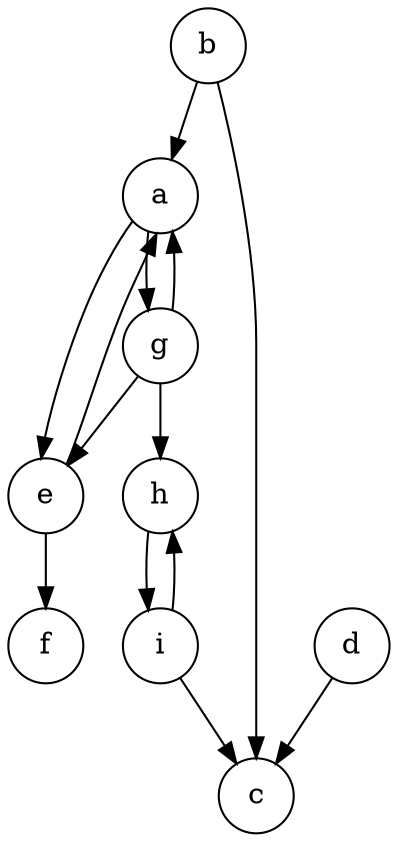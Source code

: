 // BFS
digraph {
	node [shape=circle size=8.5]
	a -> e
	a -> g
	b -> a
	b -> c
	d -> c
	e -> a
	e -> f
	g -> a
	g -> e
	g -> h
	h -> i
	i -> h
	i -> c
}
